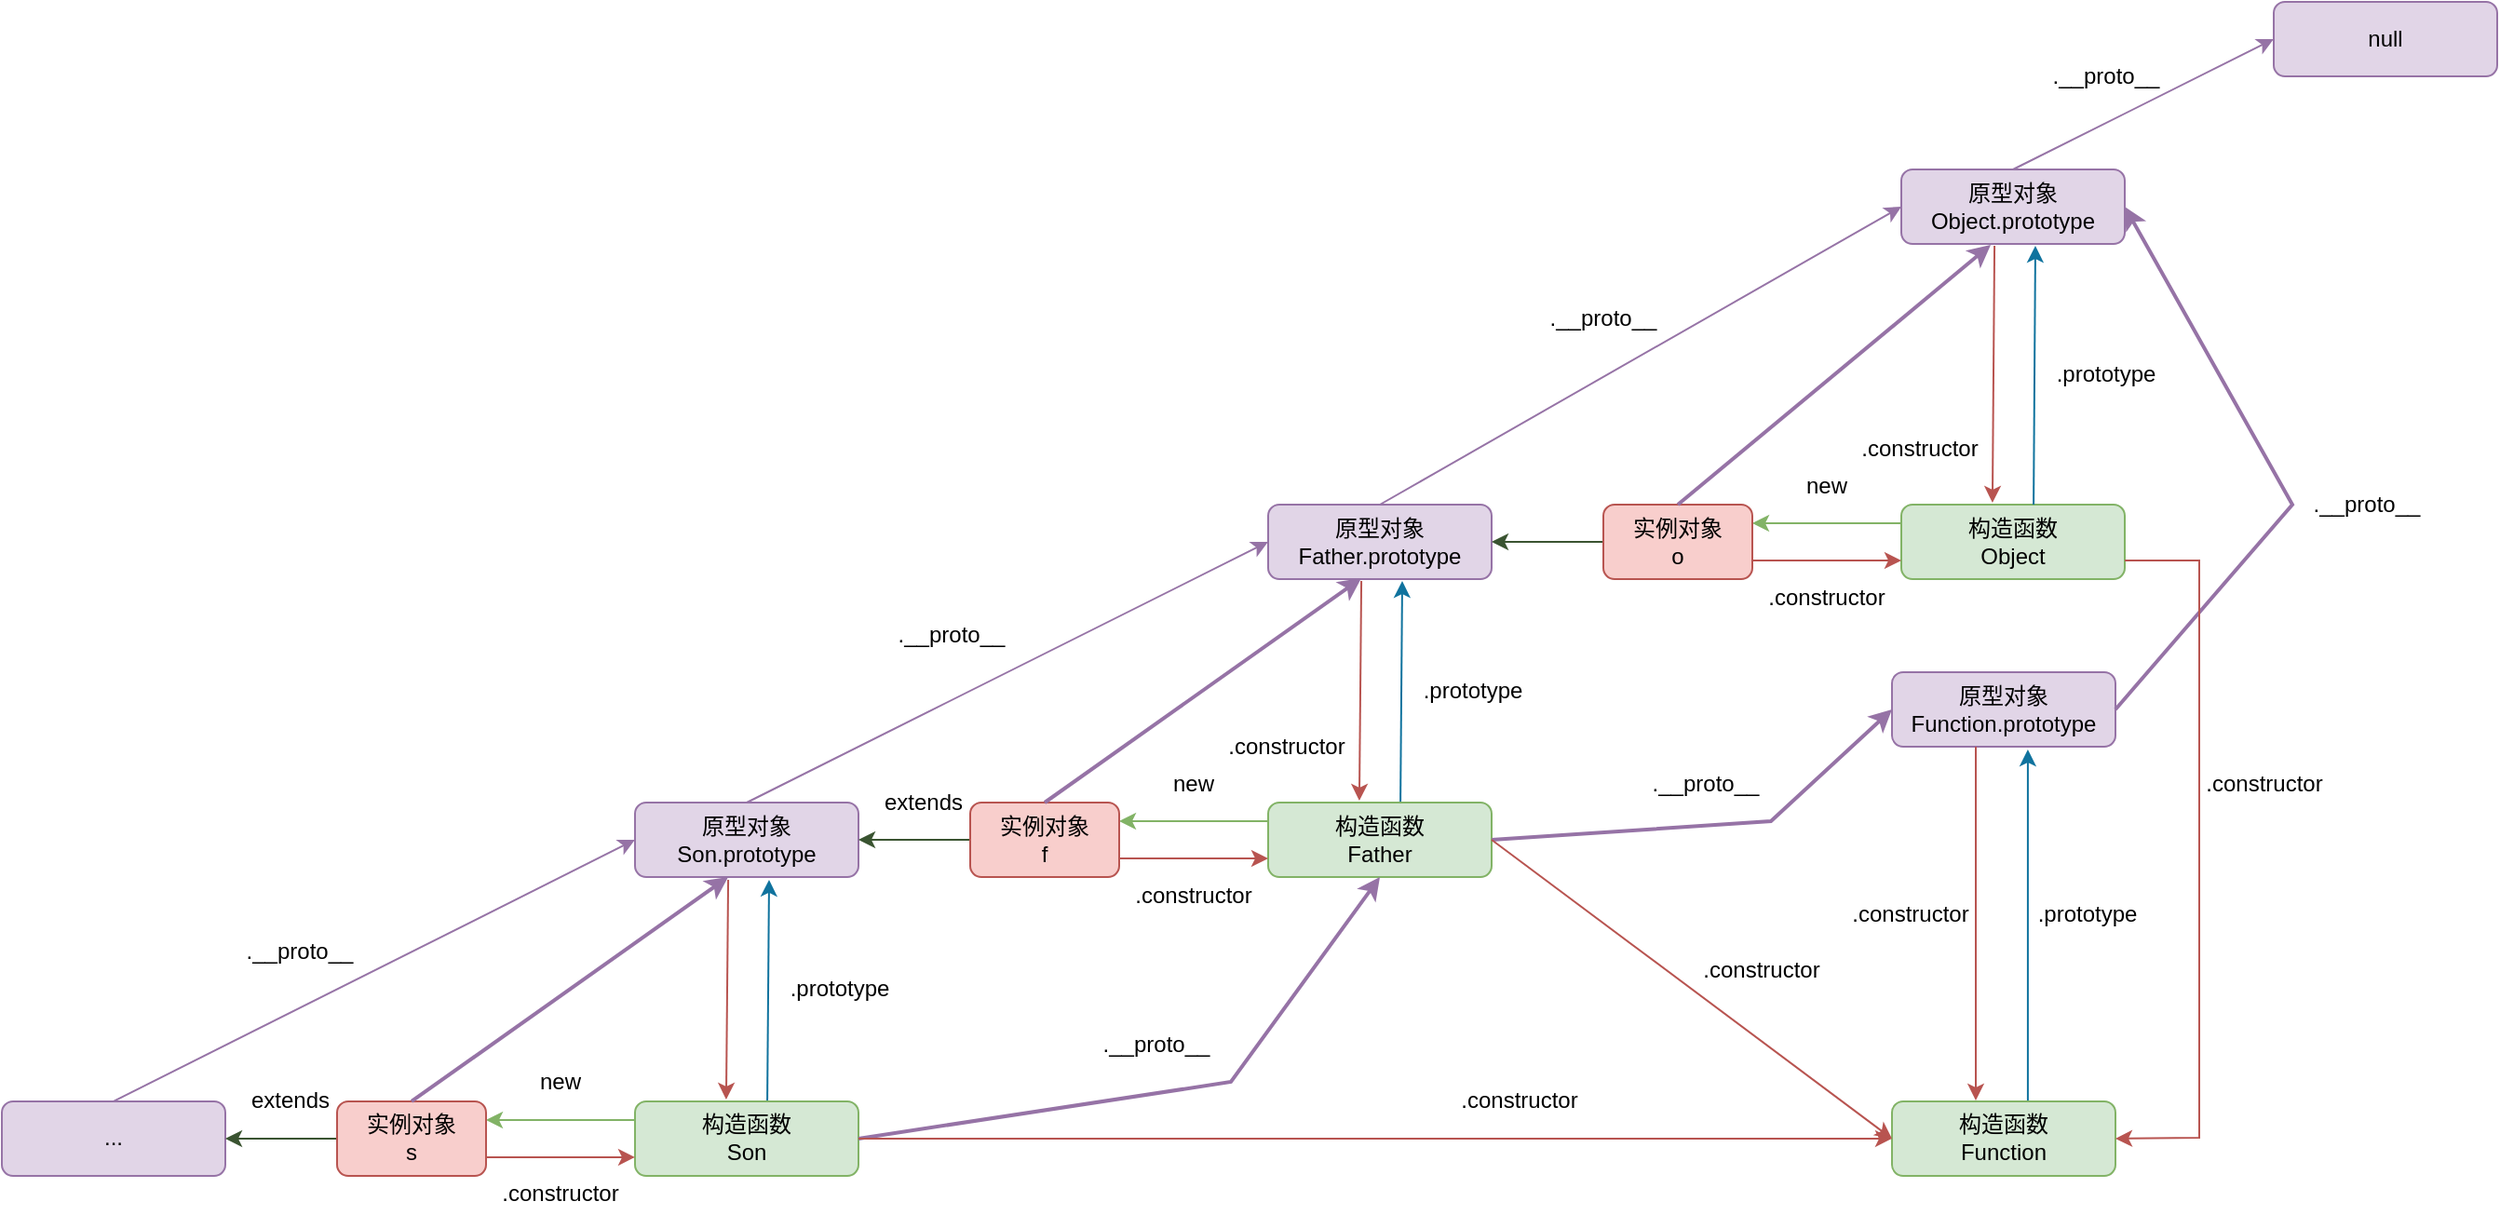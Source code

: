 <mxfile version="20.8.16" type="device"><diagram id="Ed7ZIexu5s1mp6d3kqyb" name="Page-1"><mxGraphModel dx="1781" dy="1765" grid="1" gridSize="10" guides="1" tooltips="1" connect="1" arrows="1" fold="1" page="1" pageScale="1" pageWidth="827" pageHeight="1169" math="0" shadow="0"><root><mxCell id="0"/><mxCell id="1" parent="0"/><mxCell id="iTlgRpWv4HO870X7oeb4-7" value=".prototype" style="text;html=1;strokeColor=none;fillColor=none;align=center;verticalAlign=middle;whiteSpace=wrap;rounded=0;" parent="1" vertex="1"><mxGeometry x="460" y="320" width="60" height="20" as="geometry"/></mxCell><mxCell id="iTlgRpWv4HO870X7oeb4-8" value=".constructor" style="text;html=1;strokeColor=none;fillColor=none;align=center;verticalAlign=middle;whiteSpace=wrap;rounded=0;" parent="1" vertex="1"><mxGeometry x="360" y="350" width="60" height="20" as="geometry"/></mxCell><mxCell id="iTlgRpWv4HO870X7oeb4-19" value=".__proto__" style="text;html=1;strokeColor=none;fillColor=none;align=center;verticalAlign=middle;whiteSpace=wrap;rounded=0;" parent="1" vertex="1"><mxGeometry x="180" y="290" width="60" height="20" as="geometry"/></mxCell><mxCell id="iTlgRpWv4HO870X7oeb4-23" value="原型对象&lt;br&gt;Father.prototype" style="rounded=1;whiteSpace=wrap;html=1;fillColor=#e1d5e7;strokeColor=#9673a6;" parent="1" vertex="1"><mxGeometry x="380" y="230" width="120" height="40" as="geometry"/></mxCell><mxCell id="iTlgRpWv4HO870X7oeb4-25" value="" style="endArrow=classic;html=1;exitX=0.592;exitY=0;exitDx=0;exitDy=0;fillColor=#b1ddf0;strokeColor=#10739e;exitPerimeter=0;entryX=0.6;entryY=1.025;entryDx=0;entryDy=0;entryPerimeter=0;" parent="1" target="iTlgRpWv4HO870X7oeb4-23" edge="1"><mxGeometry width="50" height="50" relative="1" as="geometry"><mxPoint x="451.04" y="390" as="sourcePoint"/><mxPoint x="470" y="230" as="targetPoint"/></mxGeometry></mxCell><mxCell id="iTlgRpWv4HO870X7oeb4-27" value="" style="endArrow=classic;html=1;exitX=0.5;exitY=0;exitDx=0;exitDy=0;entryX=0;entryY=0.5;entryDx=0;entryDy=0;fillColor=#e1d5e7;strokeColor=#9673a6;strokeWidth=1;" parent="1" source="MS21WHIQ8eIV37LJQQ5N-21" target="iTlgRpWv4HO870X7oeb4-23" edge="1"><mxGeometry width="50" height="50" relative="1" as="geometry"><mxPoint x="240" y="390" as="sourcePoint"/><mxPoint x="370" y="270" as="targetPoint"/></mxGeometry></mxCell><mxCell id="cE04QJzlrV_8oIgy1_4r-4" value="" style="endArrow=classic;html=1;rounded=0;exitX=0.417;exitY=1.025;exitDx=0;exitDy=0;fillColor=#f8cecc;strokeColor=#b85450;entryX=0.408;entryY=-0.025;entryDx=0;entryDy=0;entryPerimeter=0;exitPerimeter=0;" parent="1" source="iTlgRpWv4HO870X7oeb4-23" edge="1"><mxGeometry width="50" height="50" relative="1" as="geometry"><mxPoint x="190" y="340" as="sourcePoint"/><mxPoint x="428.96" y="389" as="targetPoint"/></mxGeometry></mxCell><mxCell id="MS21WHIQ8eIV37LJQQ5N-1" value=".prototype" style="text;html=1;strokeColor=none;fillColor=none;align=center;verticalAlign=middle;whiteSpace=wrap;rounded=0;" parent="1" vertex="1"><mxGeometry x="800" y="150" width="60" height="20" as="geometry"/></mxCell><mxCell id="MS21WHIQ8eIV37LJQQ5N-2" value=".constructor" style="text;html=1;strokeColor=none;fillColor=none;align=center;verticalAlign=middle;whiteSpace=wrap;rounded=0;" parent="1" vertex="1"><mxGeometry x="700" y="190" width="60" height="20" as="geometry"/></mxCell><mxCell id="MS21WHIQ8eIV37LJQQ5N-3" value="构造函数&lt;br&gt;Object" style="rounded=1;whiteSpace=wrap;html=1;fillColor=#d5e8d4;strokeColor=#82b366;" parent="1" vertex="1"><mxGeometry x="720" y="230" width="120" height="40" as="geometry"/></mxCell><mxCell id="MS21WHIQ8eIV37LJQQ5N-4" value="原型对象&lt;br&gt;Object.prototype" style="rounded=1;whiteSpace=wrap;html=1;fillColor=#e1d5e7;strokeColor=#9673a6;" parent="1" vertex="1"><mxGeometry x="720" y="50" width="120" height="40" as="geometry"/></mxCell><mxCell id="MS21WHIQ8eIV37LJQQ5N-5" value="" style="endArrow=classic;html=1;exitX=0.592;exitY=0;exitDx=0;exitDy=0;fillColor=#b1ddf0;strokeColor=#10739e;exitPerimeter=0;entryX=0.6;entryY=1.025;entryDx=0;entryDy=0;entryPerimeter=0;" parent="1" source="MS21WHIQ8eIV37LJQQ5N-3" target="MS21WHIQ8eIV37LJQQ5N-4" edge="1"><mxGeometry width="50" height="50" relative="1" as="geometry"><mxPoint x="680" y="380" as="sourcePoint"/><mxPoint x="700" y="70" as="targetPoint"/></mxGeometry></mxCell><mxCell id="MS21WHIQ8eIV37LJQQ5N-6" value=".constructor" style="text;html=1;strokeColor=none;fillColor=none;align=center;verticalAlign=middle;whiteSpace=wrap;rounded=0;" parent="1" vertex="1"><mxGeometry x="645" y="270" width="70" height="20" as="geometry"/></mxCell><mxCell id="MS21WHIQ8eIV37LJQQ5N-7" value="" style="endArrow=classic;html=1;rounded=0;entryX=0;entryY=0.75;entryDx=0;entryDy=0;fillColor=#f8cecc;strokeColor=#b85450;exitX=1;exitY=0.75;exitDx=0;exitDy=0;" parent="1" source="MS21WHIQ8eIV37LJQQ5N-15" target="MS21WHIQ8eIV37LJQQ5N-3" edge="1"><mxGeometry width="50" height="50" relative="1" as="geometry"><mxPoint x="660" y="260" as="sourcePoint"/><mxPoint x="840" y="380" as="targetPoint"/></mxGeometry></mxCell><mxCell id="MS21WHIQ8eIV37LJQQ5N-8" value="" style="endArrow=classic;html=1;rounded=0;entryX=1;entryY=0.25;entryDx=0;entryDy=0;exitX=0;exitY=0.25;exitDx=0;exitDy=0;fillColor=#d5e8d4;strokeColor=#82b366;" parent="1" source="MS21WHIQ8eIV37LJQQ5N-3" target="MS21WHIQ8eIV37LJQQ5N-15" edge="1"><mxGeometry width="50" height="50" relative="1" as="geometry"><mxPoint x="500" y="400" as="sourcePoint"/><mxPoint x="500" y="240" as="targetPoint"/></mxGeometry></mxCell><mxCell id="MS21WHIQ8eIV37LJQQ5N-9" value="new" style="text;html=1;strokeColor=none;fillColor=none;align=center;verticalAlign=middle;whiteSpace=wrap;rounded=0;" parent="1" vertex="1"><mxGeometry x="650" y="210" width="60" height="20" as="geometry"/></mxCell><mxCell id="MS21WHIQ8eIV37LJQQ5N-10" value="" style="endArrow=classic;html=1;rounded=0;exitX=0.417;exitY=1.025;exitDx=0;exitDy=0;fillColor=#f8cecc;strokeColor=#b85450;entryX=0.408;entryY=-0.025;entryDx=0;entryDy=0;entryPerimeter=0;exitPerimeter=0;" parent="1" source="MS21WHIQ8eIV37LJQQ5N-4" target="MS21WHIQ8eIV37LJQQ5N-3" edge="1"><mxGeometry width="50" height="50" relative="1" as="geometry"><mxPoint x="420" y="180" as="sourcePoint"/><mxPoint x="450" y="230" as="targetPoint"/></mxGeometry></mxCell><mxCell id="MS21WHIQ8eIV37LJQQ5N-11" value=".__proto__" style="text;html=1;strokeColor=none;fillColor=none;align=center;verticalAlign=middle;whiteSpace=wrap;rounded=0;" parent="1" vertex="1"><mxGeometry x="530" y="120" width="60" height="20" as="geometry"/></mxCell><mxCell id="MS21WHIQ8eIV37LJQQ5N-12" value="" style="endArrow=classic;html=1;exitX=0.5;exitY=0;exitDx=0;exitDy=0;entryX=0;entryY=0.5;entryDx=0;entryDy=0;fillColor=#e1d5e7;strokeColor=#9673a6;strokeWidth=1;" parent="1" target="MS21WHIQ8eIV37LJQQ5N-4" edge="1"><mxGeometry width="50" height="50" relative="1" as="geometry"><mxPoint x="440" y="230" as="sourcePoint"/><mxPoint x="610" y="90" as="targetPoint"/></mxGeometry></mxCell><mxCell id="MS21WHIQ8eIV37LJQQ5N-16" style="edgeStyle=orthogonalEdgeStyle;rounded=0;orthogonalLoop=1;jettySize=auto;html=1;fillColor=#6d8764;strokeColor=#3A5431;" parent="1" source="MS21WHIQ8eIV37LJQQ5N-15" target="iTlgRpWv4HO870X7oeb4-23" edge="1"><mxGeometry relative="1" as="geometry"/></mxCell><mxCell id="MS21WHIQ8eIV37LJQQ5N-15" value="实例对象&lt;br&gt;o" style="rounded=1;whiteSpace=wrap;html=1;fillColor=#f8cecc;strokeColor=#b85450;" parent="1" vertex="1"><mxGeometry x="560" y="230" width="80" height="40" as="geometry"/></mxCell><mxCell id="MS21WHIQ8eIV37LJQQ5N-20" value="" style="endArrow=classic;html=1;rounded=0;entryX=0.4;entryY=1.013;entryDx=0;entryDy=0;exitX=0.5;exitY=0;exitDx=0;exitDy=0;entryPerimeter=0;fillColor=#e1d5e7;strokeColor=#9673a6;strokeWidth=2;" parent="1" source="MS21WHIQ8eIV37LJQQ5N-15" target="MS21WHIQ8eIV37LJQQ5N-4" edge="1"><mxGeometry width="50" height="50" relative="1" as="geometry"><mxPoint x="480" y="250" as="sourcePoint"/><mxPoint x="530" y="200" as="targetPoint"/></mxGeometry></mxCell><mxCell id="MS21WHIQ8eIV37LJQQ5N-21" value="原型对象&lt;br&gt;Son.prototype" style="rounded=1;whiteSpace=wrap;html=1;fillColor=#e1d5e7;strokeColor=#9673a6;" parent="1" vertex="1"><mxGeometry x="40" y="390" width="120" height="40" as="geometry"/></mxCell><mxCell id="MS21WHIQ8eIV37LJQQ5N-22" value="构造函数&lt;br&gt;Father" style="rounded=1;whiteSpace=wrap;html=1;fillColor=#d5e8d4;strokeColor=#82b366;" parent="1" vertex="1"><mxGeometry x="380" y="390" width="120" height="40" as="geometry"/></mxCell><mxCell id="MS21WHIQ8eIV37LJQQ5N-23" value=".constructor" style="text;html=1;strokeColor=none;fillColor=none;align=center;verticalAlign=middle;whiteSpace=wrap;rounded=0;" parent="1" vertex="1"><mxGeometry x="305" y="430" width="70" height="20" as="geometry"/></mxCell><mxCell id="MS21WHIQ8eIV37LJQQ5N-24" value="" style="endArrow=classic;html=1;rounded=0;entryX=0;entryY=0.75;entryDx=0;entryDy=0;fillColor=#f8cecc;strokeColor=#b85450;exitX=1;exitY=0.75;exitDx=0;exitDy=0;" parent="1" source="MS21WHIQ8eIV37LJQQ5N-28" target="MS21WHIQ8eIV37LJQQ5N-22" edge="1"><mxGeometry width="50" height="50" relative="1" as="geometry"><mxPoint x="320" y="420" as="sourcePoint"/><mxPoint x="500" y="540" as="targetPoint"/></mxGeometry></mxCell><mxCell id="MS21WHIQ8eIV37LJQQ5N-25" value="" style="endArrow=classic;html=1;rounded=0;entryX=1;entryY=0.25;entryDx=0;entryDy=0;exitX=0;exitY=0.25;exitDx=0;exitDy=0;fillColor=#d5e8d4;strokeColor=#82b366;" parent="1" source="MS21WHIQ8eIV37LJQQ5N-22" target="MS21WHIQ8eIV37LJQQ5N-28" edge="1"><mxGeometry width="50" height="50" relative="1" as="geometry"><mxPoint x="160" y="560" as="sourcePoint"/><mxPoint x="160" y="400" as="targetPoint"/></mxGeometry></mxCell><mxCell id="MS21WHIQ8eIV37LJQQ5N-26" value="new" style="text;html=1;strokeColor=none;fillColor=none;align=center;verticalAlign=middle;whiteSpace=wrap;rounded=0;" parent="1" vertex="1"><mxGeometry x="310" y="370" width="60" height="20" as="geometry"/></mxCell><mxCell id="MS21WHIQ8eIV37LJQQ5N-27" style="edgeStyle=orthogonalEdgeStyle;rounded=0;orthogonalLoop=1;jettySize=auto;html=1;fillColor=#6d8764;strokeColor=#3A5431;" parent="1" source="MS21WHIQ8eIV37LJQQ5N-28" target="MS21WHIQ8eIV37LJQQ5N-21" edge="1"><mxGeometry relative="1" as="geometry"/></mxCell><mxCell id="MS21WHIQ8eIV37LJQQ5N-28" value="实例对象&lt;br&gt;f" style="rounded=1;whiteSpace=wrap;html=1;fillColor=#f8cecc;strokeColor=#b85450;" parent="1" vertex="1"><mxGeometry x="220" y="390" width="80" height="40" as="geometry"/></mxCell><mxCell id="MS21WHIQ8eIV37LJQQ5N-29" value="extends" style="text;html=1;strokeColor=none;fillColor=none;align=center;verticalAlign=middle;whiteSpace=wrap;rounded=0;" parent="1" vertex="1"><mxGeometry x="170" y="380" width="50" height="20" as="geometry"/></mxCell><mxCell id="MS21WHIQ8eIV37LJQQ5N-30" value="" style="endArrow=classic;html=1;rounded=0;exitX=0.5;exitY=0;exitDx=0;exitDy=0;entryX=0.417;entryY=0.988;entryDx=0;entryDy=0;entryPerimeter=0;fillColor=#e1d5e7;strokeColor=#9673a6;strokeWidth=2;" parent="1" source="MS21WHIQ8eIV37LJQQ5N-28" target="iTlgRpWv4HO870X7oeb4-23" edge="1"><mxGeometry width="50" height="50" relative="1" as="geometry"><mxPoint x="310" y="340" as="sourcePoint"/><mxPoint x="430" y="280" as="targetPoint"/></mxGeometry></mxCell><mxCell id="cjFUHgGqbVgKYxawKCtS-1" value="null" style="rounded=1;whiteSpace=wrap;html=1;fillColor=#e1d5e7;strokeColor=#9673a6;" parent="1" vertex="1"><mxGeometry x="920" y="-40" width="120" height="40" as="geometry"/></mxCell><mxCell id="cjFUHgGqbVgKYxawKCtS-2" value="" style="endArrow=classic;html=1;exitX=0.5;exitY=0;exitDx=0;exitDy=0;entryX=0;entryY=0.5;entryDx=0;entryDy=0;fillColor=#e1d5e7;strokeColor=#9673a6;strokeWidth=1;" parent="1" source="MS21WHIQ8eIV37LJQQ5N-4" target="cjFUHgGqbVgKYxawKCtS-1" edge="1"><mxGeometry width="50" height="50" relative="1" as="geometry"><mxPoint x="450" y="240" as="sourcePoint"/><mxPoint x="730" y="80" as="targetPoint"/></mxGeometry></mxCell><mxCell id="cjFUHgGqbVgKYxawKCtS-4" value=".__proto__" style="text;html=1;strokeColor=none;fillColor=none;align=center;verticalAlign=middle;whiteSpace=wrap;rounded=0;" parent="1" vertex="1"><mxGeometry x="800" y="-10" width="60" height="20" as="geometry"/></mxCell><mxCell id="zieqkK64VwY8_O-zU9Gm-1" value=".prototype" style="text;html=1;strokeColor=none;fillColor=none;align=center;verticalAlign=middle;whiteSpace=wrap;rounded=0;" parent="1" vertex="1"><mxGeometry x="120" y="480.48" width="60" height="20" as="geometry"/></mxCell><mxCell id="zieqkK64VwY8_O-zU9Gm-2" value="" style="endArrow=classic;html=1;exitX=0.592;exitY=0;exitDx=0;exitDy=0;fillColor=#b1ddf0;strokeColor=#10739e;exitPerimeter=0;entryX=0.6;entryY=1.025;entryDx=0;entryDy=0;entryPerimeter=0;" parent="1" edge="1"><mxGeometry width="50" height="50" relative="1" as="geometry"><mxPoint x="111.04" y="550.48" as="sourcePoint"/><mxPoint x="112" y="431.48" as="targetPoint"/></mxGeometry></mxCell><mxCell id="zieqkK64VwY8_O-zU9Gm-3" value="" style="endArrow=classic;html=1;rounded=0;exitX=0.417;exitY=1.025;exitDx=0;exitDy=0;fillColor=#f8cecc;strokeColor=#b85450;entryX=0.408;entryY=-0.025;entryDx=0;entryDy=0;entryPerimeter=0;exitPerimeter=0;" parent="1" edge="1"><mxGeometry width="50" height="50" relative="1" as="geometry"><mxPoint x="90.04" y="431.48" as="sourcePoint"/><mxPoint x="88.96" y="549.48" as="targetPoint"/></mxGeometry></mxCell><mxCell id="zieqkK64VwY8_O-zU9Gm-4" value="..." style="rounded=1;whiteSpace=wrap;html=1;fillColor=#e1d5e7;strokeColor=#9673a6;" parent="1" vertex="1"><mxGeometry x="-300" y="550.48" width="120" height="40" as="geometry"/></mxCell><mxCell id="zieqkK64VwY8_O-zU9Gm-5" value="构造函数&lt;br&gt;Son" style="rounded=1;whiteSpace=wrap;html=1;fillColor=#d5e8d4;strokeColor=#82b366;" parent="1" vertex="1"><mxGeometry x="40" y="550.48" width="120" height="40" as="geometry"/></mxCell><mxCell id="zieqkK64VwY8_O-zU9Gm-6" value=".constructor" style="text;html=1;strokeColor=none;fillColor=none;align=center;verticalAlign=middle;whiteSpace=wrap;rounded=0;" parent="1" vertex="1"><mxGeometry x="-35" y="590.48" width="70" height="20" as="geometry"/></mxCell><mxCell id="zieqkK64VwY8_O-zU9Gm-7" value="" style="endArrow=classic;html=1;rounded=0;entryX=0;entryY=0.75;entryDx=0;entryDy=0;fillColor=#f8cecc;strokeColor=#b85450;exitX=1;exitY=0.75;exitDx=0;exitDy=0;" parent="1" source="zieqkK64VwY8_O-zU9Gm-11" target="zieqkK64VwY8_O-zU9Gm-5" edge="1"><mxGeometry width="50" height="50" relative="1" as="geometry"><mxPoint x="-20" y="580.48" as="sourcePoint"/><mxPoint x="160" y="700.48" as="targetPoint"/></mxGeometry></mxCell><mxCell id="zieqkK64VwY8_O-zU9Gm-8" value="" style="endArrow=classic;html=1;rounded=0;entryX=1;entryY=0.25;entryDx=0;entryDy=0;exitX=0;exitY=0.25;exitDx=0;exitDy=0;fillColor=#d5e8d4;strokeColor=#82b366;" parent="1" source="zieqkK64VwY8_O-zU9Gm-5" target="zieqkK64VwY8_O-zU9Gm-11" edge="1"><mxGeometry width="50" height="50" relative="1" as="geometry"><mxPoint x="-180" y="720.48" as="sourcePoint"/><mxPoint x="-180" y="560.48" as="targetPoint"/></mxGeometry></mxCell><mxCell id="zieqkK64VwY8_O-zU9Gm-9" value="new" style="text;html=1;strokeColor=none;fillColor=none;align=center;verticalAlign=middle;whiteSpace=wrap;rounded=0;" parent="1" vertex="1"><mxGeometry x="-30" y="530.48" width="60" height="20" as="geometry"/></mxCell><mxCell id="zieqkK64VwY8_O-zU9Gm-10" style="edgeStyle=orthogonalEdgeStyle;rounded=0;orthogonalLoop=1;jettySize=auto;html=1;fillColor=#6d8764;strokeColor=#3A5431;" parent="1" source="zieqkK64VwY8_O-zU9Gm-11" target="zieqkK64VwY8_O-zU9Gm-4" edge="1"><mxGeometry relative="1" as="geometry"/></mxCell><mxCell id="zieqkK64VwY8_O-zU9Gm-11" value="实例对象&lt;br&gt;s" style="rounded=1;whiteSpace=wrap;html=1;fillColor=#f8cecc;strokeColor=#b85450;" parent="1" vertex="1"><mxGeometry x="-120" y="550.48" width="80" height="40" as="geometry"/></mxCell><mxCell id="zieqkK64VwY8_O-zU9Gm-12" value="extends" style="text;html=1;strokeColor=none;fillColor=none;align=center;verticalAlign=middle;whiteSpace=wrap;rounded=0;" parent="1" vertex="1"><mxGeometry x="-170" y="540.48" width="50" height="20" as="geometry"/></mxCell><mxCell id="zieqkK64VwY8_O-zU9Gm-13" value="" style="endArrow=classic;html=1;rounded=0;exitX=0.5;exitY=0;exitDx=0;exitDy=0;entryX=0.417;entryY=0.988;entryDx=0;entryDy=0;entryPerimeter=0;fillColor=#e1d5e7;strokeColor=#9673a6;strokeWidth=2;" parent="1" source="zieqkK64VwY8_O-zU9Gm-11" edge="1"><mxGeometry width="50" height="50" relative="1" as="geometry"><mxPoint x="-30" y="500.48" as="sourcePoint"/><mxPoint x="90.04" y="430" as="targetPoint"/></mxGeometry></mxCell><mxCell id="zieqkK64VwY8_O-zU9Gm-14" value="" style="endArrow=classic;html=1;rounded=0;exitX=0.5;exitY=0;exitDx=0;exitDy=0;entryX=0;entryY=0.5;entryDx=0;entryDy=0;fillColor=#e1d5e7;strokeColor=#9673a6;strokeWidth=1;" parent="1" source="zieqkK64VwY8_O-zU9Gm-4" target="MS21WHIQ8eIV37LJQQ5N-21" edge="1"><mxGeometry width="50" height="50" relative="1" as="geometry"><mxPoint x="-110" y="500" as="sourcePoint"/><mxPoint x="-60" y="450" as="targetPoint"/></mxGeometry></mxCell><mxCell id="zieqkK64VwY8_O-zU9Gm-15" value=".__proto__" style="text;html=1;strokeColor=none;fillColor=none;align=center;verticalAlign=middle;whiteSpace=wrap;rounded=0;" parent="1" vertex="1"><mxGeometry x="-170" y="460.48" width="60" height="20" as="geometry"/></mxCell><mxCell id="g7033FBY5ms4oeIJG3FB-1" value="" style="endArrow=classic;html=1;rounded=0;exitX=1;exitY=0.5;exitDx=0;exitDy=0;entryX=0.5;entryY=1;entryDx=0;entryDy=0;fillColor=#e1d5e7;strokeColor=#9673a6;strokeWidth=2;" parent="1" source="zieqkK64VwY8_O-zU9Gm-5" target="MS21WHIQ8eIV37LJQQ5N-22" edge="1"><mxGeometry width="50" height="50" relative="1" as="geometry"><mxPoint x="480" y="600" as="sourcePoint"/><mxPoint x="530" y="550" as="targetPoint"/><Array as="points"><mxPoint x="360" y="540"/></Array></mxGeometry></mxCell><mxCell id="g7033FBY5ms4oeIJG3FB-4" value=".__proto__" style="text;html=1;strokeColor=none;fillColor=none;align=center;verticalAlign=middle;whiteSpace=wrap;rounded=0;" parent="1" vertex="1"><mxGeometry x="290" y="510.48" width="60" height="20" as="geometry"/></mxCell><mxCell id="g7033FBY5ms4oeIJG3FB-9" style="edgeStyle=orthogonalEdgeStyle;rounded=0;orthogonalLoop=1;jettySize=auto;html=1;entryX=0.608;entryY=1.038;entryDx=0;entryDy=0;fillColor=#b1ddf0;strokeColor=#10739e;entryPerimeter=0;exitX=0.608;exitY=0;exitDx=0;exitDy=0;exitPerimeter=0;" parent="1" source="g7033FBY5ms4oeIJG3FB-5" target="g7033FBY5ms4oeIJG3FB-6" edge="1"><mxGeometry relative="1" as="geometry"><mxPoint x="788" y="540" as="sourcePoint"/></mxGeometry></mxCell><mxCell id="g7033FBY5ms4oeIJG3FB-5" value="构造函数&lt;br&gt;Function" style="rounded=1;whiteSpace=wrap;html=1;fillColor=#d5e8d4;strokeColor=#82b366;" parent="1" vertex="1"><mxGeometry x="715" y="550.48" width="120" height="40" as="geometry"/></mxCell><mxCell id="g7033FBY5ms4oeIJG3FB-6" value="原型对象&lt;br&gt;Function.prototype" style="rounded=1;whiteSpace=wrap;html=1;fillColor=#e1d5e7;strokeColor=#9673a6;" parent="1" vertex="1"><mxGeometry x="715" y="320" width="120" height="40" as="geometry"/></mxCell><mxCell id="g7033FBY5ms4oeIJG3FB-7" value="" style="endArrow=classic;html=1;rounded=0;exitX=1;exitY=0.5;exitDx=0;exitDy=0;entryX=0;entryY=0.5;entryDx=0;entryDy=0;fillColor=#e1d5e7;strokeColor=#9673a6;strokeWidth=2;" parent="1" source="MS21WHIQ8eIV37LJQQ5N-22" target="g7033FBY5ms4oeIJG3FB-6" edge="1"><mxGeometry width="50" height="50" relative="1" as="geometry"><mxPoint x="680" y="500" as="sourcePoint"/><mxPoint x="730" y="450" as="targetPoint"/><Array as="points"><mxPoint x="650" y="400"/></Array></mxGeometry></mxCell><mxCell id="g7033FBY5ms4oeIJG3FB-8" value=".__proto__" style="text;html=1;strokeColor=none;fillColor=none;align=center;verticalAlign=middle;whiteSpace=wrap;rounded=0;" parent="1" vertex="1"><mxGeometry x="585" y="370" width="60" height="20" as="geometry"/></mxCell><mxCell id="g7033FBY5ms4oeIJG3FB-10" value="" style="endArrow=classic;html=1;rounded=0;fillColor=#f8cecc;strokeColor=#b85450;" parent="1" edge="1"><mxGeometry width="50" height="50" relative="1" as="geometry"><mxPoint x="760" y="360" as="sourcePoint"/><mxPoint x="760" y="550" as="targetPoint"/></mxGeometry></mxCell><mxCell id="g7033FBY5ms4oeIJG3FB-11" value="" style="endArrow=classic;html=1;rounded=0;exitX=1;exitY=0.5;exitDx=0;exitDy=0;entryX=0;entryY=0.5;entryDx=0;entryDy=0;fillColor=#f8cecc;strokeColor=#b85450;" parent="1" source="zieqkK64VwY8_O-zU9Gm-5" target="g7033FBY5ms4oeIJG3FB-5" edge="1"><mxGeometry width="50" height="50" relative="1" as="geometry"><mxPoint x="430" y="660" as="sourcePoint"/><mxPoint x="480" y="610" as="targetPoint"/></mxGeometry></mxCell><mxCell id="g7033FBY5ms4oeIJG3FB-13" value=".constructor" style="text;html=1;strokeColor=none;fillColor=none;align=center;verticalAlign=middle;whiteSpace=wrap;rounded=0;" parent="1" vertex="1"><mxGeometry x="480" y="540.48" width="70" height="20" as="geometry"/></mxCell><mxCell id="g7033FBY5ms4oeIJG3FB-14" value="" style="endArrow=classic;html=1;rounded=0;exitX=1;exitY=0.5;exitDx=0;exitDy=0;fillColor=#f8cecc;strokeColor=#b85450;entryX=0;entryY=0.5;entryDx=0;entryDy=0;" parent="1" source="MS21WHIQ8eIV37LJQQ5N-22" target="g7033FBY5ms4oeIJG3FB-5" edge="1"><mxGeometry width="50" height="50" relative="1" as="geometry"><mxPoint x="640" y="520" as="sourcePoint"/><mxPoint x="710" y="560" as="targetPoint"/></mxGeometry></mxCell><mxCell id="g7033FBY5ms4oeIJG3FB-15" value=".constructor" style="text;html=1;strokeColor=none;fillColor=none;align=center;verticalAlign=middle;whiteSpace=wrap;rounded=0;" parent="1" vertex="1"><mxGeometry x="610" y="470" width="70" height="20" as="geometry"/></mxCell><mxCell id="g7033FBY5ms4oeIJG3FB-17" value=".prototype" style="text;html=1;strokeColor=none;fillColor=none;align=center;verticalAlign=middle;whiteSpace=wrap;rounded=0;" parent="1" vertex="1"><mxGeometry x="790" y="440.48" width="60" height="20" as="geometry"/></mxCell><mxCell id="g7033FBY5ms4oeIJG3FB-19" value=".constructor" style="text;html=1;strokeColor=none;fillColor=none;align=center;verticalAlign=middle;whiteSpace=wrap;rounded=0;" parent="1" vertex="1"><mxGeometry x="690" y="440.48" width="70" height="20" as="geometry"/></mxCell><mxCell id="g7033FBY5ms4oeIJG3FB-20" value="" style="endArrow=classic;html=1;rounded=0;exitX=1;exitY=0.5;exitDx=0;exitDy=0;entryX=1;entryY=0.5;entryDx=0;entryDy=0;fillColor=#e1d5e7;strokeColor=#9673a6;strokeWidth=2;" parent="1" source="g7033FBY5ms4oeIJG3FB-6" target="MS21WHIQ8eIV37LJQQ5N-4" edge="1"><mxGeometry width="50" height="50" relative="1" as="geometry"><mxPoint x="850" y="480" as="sourcePoint"/><mxPoint x="900" y="430" as="targetPoint"/><Array as="points"><mxPoint x="930" y="230"/></Array></mxGeometry></mxCell><mxCell id="g7033FBY5ms4oeIJG3FB-21" value=".__proto__" style="text;html=1;strokeColor=none;fillColor=none;align=center;verticalAlign=middle;whiteSpace=wrap;rounded=0;" parent="1" vertex="1"><mxGeometry x="940" y="220" width="60" height="20" as="geometry"/></mxCell><mxCell id="g7033FBY5ms4oeIJG3FB-23" value="" style="endArrow=classic;html=1;rounded=0;exitX=1;exitY=0.75;exitDx=0;exitDy=0;fillColor=#f8cecc;strokeColor=#b85450;entryX=1;entryY=0.5;entryDx=0;entryDy=0;" parent="1" source="MS21WHIQ8eIV37LJQQ5N-3" target="g7033FBY5ms4oeIJG3FB-5" edge="1"><mxGeometry width="50" height="50" relative="1" as="geometry"><mxPoint x="510" y="420" as="sourcePoint"/><mxPoint x="725" y="580.48" as="targetPoint"/><Array as="points"><mxPoint x="880" y="260"/><mxPoint x="880" y="570"/></Array></mxGeometry></mxCell><mxCell id="g7033FBY5ms4oeIJG3FB-24" value=".constructor" style="text;html=1;strokeColor=none;fillColor=none;align=center;verticalAlign=middle;whiteSpace=wrap;rounded=0;" parent="1" vertex="1"><mxGeometry x="880" y="370" width="70" height="20" as="geometry"/></mxCell></root></mxGraphModel></diagram></mxfile>
